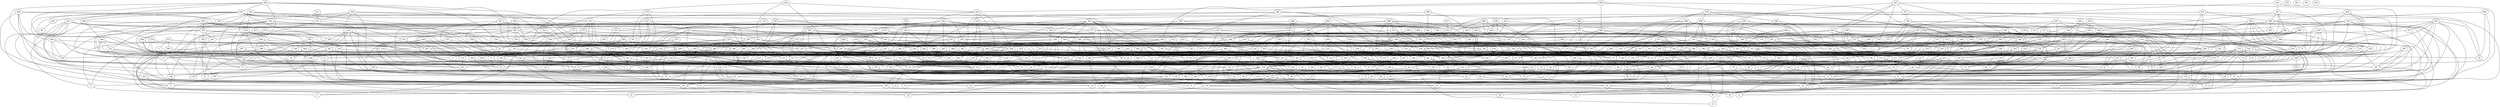 graph Gnp_Gilbert_n500_p001 {
0;
1;
2;
3;
4;
5;
6;
7;
8;
9;
10;
11;
12;
13;
14;
15;
16;
17;
18;
19;
20;
21;
22;
23;
24;
25;
26;
27;
28;
29;
30;
31;
32;
33;
34;
35;
36;
37;
38;
39;
40;
41;
42;
43;
44;
45;
46;
47;
48;
49;
50;
51;
52;
53;
54;
55;
56;
57;
58;
59;
60;
61;
62;
63;
64;
65;
66;
67;
68;
69;
70;
71;
72;
73;
74;
75;
76;
77;
78;
79;
80;
81;
82;
83;
84;
85;
86;
87;
88;
89;
90;
91;
92;
93;
94;
95;
96;
97;
98;
99;
100;
101;
102;
103;
104;
105;
106;
107;
108;
109;
110;
111;
112;
113;
114;
115;
116;
117;
118;
119;
120;
121;
122;
123;
124;
125;
126;
127;
128;
129;
130;
131;
132;
133;
134;
135;
136;
137;
138;
139;
140;
141;
142;
143;
144;
145;
146;
147;
148;
149;
150;
151;
152;
153;
154;
155;
156;
157;
158;
159;
160;
161;
162;
163;
164;
165;
166;
167;
168;
169;
170;
171;
172;
173;
174;
175;
176;
177;
178;
179;
180;
181;
182;
183;
184;
185;
186;
187;
188;
189;
190;
191;
192;
193;
194;
195;
196;
197;
198;
199;
200;
201;
202;
203;
204;
205;
206;
207;
208;
209;
210;
211;
212;
213;
214;
215;
216;
217;
218;
219;
220;
221;
222;
223;
224;
225;
226;
227;
228;
229;
230;
231;
232;
233;
234;
235;
236;
237;
238;
239;
240;
241;
242;
243;
244;
245;
246;
247;
248;
249;
250;
251;
252;
253;
254;
255;
256;
257;
258;
259;
260;
261;
262;
263;
264;
265;
266;
267;
268;
269;
270;
271;
272;
273;
274;
275;
276;
277;
278;
279;
280;
281;
282;
283;
284;
285;
286;
287;
288;
289;
290;
291;
292;
293;
294;
295;
296;
297;
298;
299;
300;
301;
302;
303;
304;
305;
306;
307;
308;
309;
310;
311;
312;
313;
314;
315;
316;
317;
318;
319;
320;
321;
322;
323;
324;
325;
326;
327;
328;
329;
330;
331;
332;
333;
334;
335;
336;
337;
338;
339;
340;
341;
342;
343;
344;
345;
346;
347;
348;
349;
350;
351;
352;
353;
354;
355;
356;
357;
358;
359;
360;
361;
362;
363;
364;
365;
366;
367;
368;
369;
370;
371;
372;
373;
374;
375;
376;
377;
378;
379;
380;
381;
382;
383;
384;
385;
386;
387;
388;
389;
390;
391;
392;
393;
394;
395;
396;
397;
398;
399;
400;
401;
402;
403;
404;
405;
406;
407;
408;
409;
410;
411;
412;
413;
414;
415;
416;
417;
418;
419;
420;
421;
422;
423;
424;
425;
426;
427;
428;
429;
430;
431;
432;
433;
434;
435;
436;
437;
438;
439;
440;
441;
442;
443;
444;
445;
446;
447;
448;
449;
450;
451;
452;
453;
454;
455;
456;
457;
458;
459;
460;
461;
462;
463;
464;
465;
466;
467;
468;
469;
470;
471;
472;
473;
474;
475;
476;
477;
478;
479;
480;
481;
482;
483;
484;
485;
486;
487;
488;
489;
490;
491;
492;
493;
494;
495;
496;
497;
498;
499;
2 -- 0;
24 -- 13;
26 -- 19;
27 -- 25;
30 -- 18;
31 -- 0;
36 -- 0;
37 -- 17;
49 -- 16;
54 -- 53;
55 -- 29;
59 -- 40;
60 -- 33;
65 -- 30;
66 -- 3;
66 -- 32;
70 -- 40;
71 -- 6;
71 -- 23;
73 -- 25;
74 -- 61;
76 -- 10;
76 -- 61;
77 -- 39;
77 -- 56;
80 -- 40;
81 -- 15;
81 -- 22;
85 -- 11;
87 -- 4;
88 -- 14;
90 -- 36;
91 -- 46;
92 -- 53;
96 -- 1;
96 -- 68;
99 -- 59;
100 -- 37;
102 -- 26;
102 -- 40;
106 -- 16;
106 -- 57;
106 -- 89;
108 -- 7;
109 -- 17;
111 -- 108;
112 -- 60;
113 -- 112;
114 -- 24;
114 -- 75;
115 -- 12;
115 -- 66;
115 -- 103;
116 -- 21;
118 -- 23;
119 -- 79;
120 -- 26;
120 -- 94;
122 -- 109;
124 -- 101;
125 -- 43;
125 -- 108;
126 -- 33;
126 -- 76;
127 -- 2;
127 -- 68;
129 -- 95;
129 -- 126;
130 -- 74;
131 -- 93;
132 -- 23;
132 -- 57;
132 -- 64;
133 -- 97;
133 -- 101;
135 -- 134;
137 -- 86;
138 -- 10;
138 -- 12;
139 -- 93;
140 -- 44;
141 -- 31;
141 -- 51;
141 -- 107;
142 -- 82;
142 -- 109;
143 -- 26;
144 -- 64;
145 -- 86;
145 -- 104;
146 -- 62;
147 -- 55;
147 -- 64;
148 -- 97;
150 -- 63;
150 -- 119;
152 -- 53;
152 -- 118;
153 -- 68;
154 -- 43;
154 -- 62;
154 -- 97;
154 -- 117;
155 -- 15;
155 -- 19;
155 -- 34;
155 -- 42;
155 -- 140;
156 -- 32;
156 -- 42;
156 -- 64;
157 -- 97;
157 -- 109;
158 -- 8;
158 -- 53;
161 -- 51;
161 -- 88;
161 -- 142;
162 -- 15;
163 -- 51;
163 -- 159;
164 -- 138;
165 -- 39;
167 -- 71;
167 -- 117;
168 -- 6;
168 -- 15;
168 -- 38;
168 -- 40;
168 -- 58;
168 -- 80;
168 -- 133;
169 -- 6;
171 -- 18;
172 -- 73;
173 -- 142;
174 -- 8;
174 -- 89;
175 -- 25;
176 -- 100;
176 -- 113;
176 -- 136;
176 -- 154;
178 -- 0;
178 -- 159;
180 -- 13;
181 -- 10;
181 -- 24;
181 -- 95;
181 -- 151;
183 -- 12;
184 -- 33;
184 -- 93;
185 -- 30;
185 -- 91;
185 -- 166;
186 -- 41;
186 -- 123;
187 -- 173;
188 -- 74;
188 -- 115;
190 -- 79;
190 -- 178;
190 -- 186;
191 -- 18;
191 -- 20;
191 -- 112;
192 -- 11;
192 -- 68;
193 -- 11;
193 -- 49;
193 -- 71;
194 -- 142;
194 -- 166;
195 -- 98;
196 -- 60;
196 -- 74;
196 -- 84;
196 -- 191;
197 -- 8;
197 -- 22;
197 -- 27;
197 -- 71;
198 -- 22;
198 -- 87;
198 -- 147;
199 -- 13;
199 -- 14;
199 -- 81;
199 -- 117;
200 -- 22;
200 -- 29;
200 -- 30;
200 -- 128;
201 -- 179;
202 -- 101;
202 -- 162;
203 -- 138;
204 -- 3;
205 -- 169;
206 -- 37;
206 -- 189;
207 -- 200;
208 -- 72;
208 -- 113;
209 -- 46;
209 -- 77;
209 -- 157;
209 -- 174;
210 -- 93;
210 -- 205;
211 -- 152;
212 -- 99;
212 -- 118;
212 -- 149;
213 -- 106;
213 -- 141;
214 -- 56;
215 -- 1;
215 -- 93;
216 -- 39;
216 -- 54;
216 -- 145;
216 -- 214;
217 -- 57;
217 -- 212;
218 -- 20;
218 -- 123;
218 -- 135;
218 -- 175;
219 -- 72;
219 -- 150;
220 -- 50;
220 -- 172;
221 -- 145;
221 -- 185;
222 -- 22;
222 -- 49;
222 -- 96;
223 -- 18;
223 -- 48;
223 -- 67;
224 -- 90;
224 -- 111;
224 -- 117;
225 -- 82;
225 -- 134;
225 -- 175;
226 -- 35;
226 -- 99;
227 -- 194;
227 -- 225;
228 -- 11;
228 -- 50;
228 -- 126;
228 -- 140;
228 -- 172;
228 -- 218;
229 -- 107;
229 -- 131;
229 -- 181;
229 -- 216;
230 -- 59;
230 -- 214;
231 -- 78;
232 -- 82;
232 -- 195;
233 -- 71;
233 -- 157;
234 -- 3;
234 -- 72;
234 -- 144;
235 -- 18;
235 -- 190;
236 -- 118;
236 -- 232;
238 -- 4;
238 -- 22;
238 -- 56;
238 -- 163;
238 -- 183;
239 -- 13;
239 -- 154;
239 -- 228;
240 -- 142;
241 -- 43;
241 -- 231;
242 -- 28;
243 -- 18;
243 -- 67;
243 -- 102;
243 -- 223;
245 -- 38;
245 -- 159;
245 -- 176;
245 -- 235;
246 -- 107;
246 -- 165;
246 -- 172;
247 -- 3;
247 -- 245;
248 -- 107;
248 -- 125;
248 -- 247;
249 -- 67;
249 -- 107;
249 -- 132;
249 -- 159;
250 -- 106;
250 -- 168;
251 -- 63;
251 -- 226;
251 -- 247;
252 -- 178;
253 -- 26;
253 -- 45;
253 -- 58;
254 -- 45;
254 -- 83;
254 -- 91;
254 -- 168;
254 -- 176;
255 -- 2;
255 -- 184;
255 -- 207;
257 -- 147;
257 -- 212;
257 -- 220;
258 -- 237;
259 -- 74;
259 -- 96;
259 -- 103;
259 -- 183;
260 -- 43;
260 -- 61;
260 -- 144;
261 -- 82;
261 -- 125;
261 -- 253;
262 -- 170;
262 -- 224;
263 -- 1;
263 -- 10;
263 -- 128;
263 -- 178;
264 -- 2;
264 -- 18;
264 -- 70;
264 -- 91;
264 -- 131;
264 -- 207;
265 -- 38;
265 -- 81;
265 -- 136;
265 -- 219;
266 -- 150;
267 -- 7;
267 -- 104;
267 -- 123;
267 -- 240;
268 -- 63;
268 -- 78;
268 -- 105;
269 -- 9;
269 -- 94;
269 -- 173;
269 -- 257;
269 -- 258;
269 -- 264;
270 -- 192;
271 -- 142;
271 -- 143;
271 -- 164;
272 -- 169;
272 -- 184;
272 -- 253;
273 -- 92;
274 -- 150;
274 -- 156;
274 -- 263;
275 -- 43;
275 -- 271;
276 -- 65;
276 -- 80;
276 -- 146;
276 -- 179;
276 -- 231;
277 -- 94;
277 -- 103;
277 -- 236;
278 -- 41;
278 -- 49;
278 -- 124;
278 -- 141;
278 -- 171;
279 -- 184;
279 -- 235;
279 -- 248;
280 -- 139;
280 -- 178;
281 -- 65;
281 -- 129;
282 -- 52;
282 -- 74;
282 -- 119;
282 -- 128;
282 -- 273;
283 -- 61;
283 -- 92;
284 -- 2;
284 -- 178;
285 -- 144;
285 -- 147;
285 -- 194;
285 -- 261;
286 -- 49;
286 -- 116;
286 -- 233;
287 -- 187;
287 -- 202;
287 -- 259;
288 -- 38;
288 -- 117;
288 -- 165;
288 -- 169;
288 -- 208;
288 -- 277;
289 -- 15;
290 -- 1;
290 -- 84;
290 -- 209;
291 -- 52;
292 -- 15;
293 -- 168;
293 -- 195;
294 -- 150;
294 -- 250;
295 -- 226;
296 -- 64;
296 -- 194;
297 -- 78;
298 -- 22;
298 -- 160;
299 -- 153;
299 -- 157;
299 -- 248;
299 -- 264;
300 -- 123;
300 -- 167;
300 -- 244;
301 -- 19;
301 -- 40;
301 -- 77;
301 -- 148;
302 -- 193;
303 -- 22;
303 -- 217;
303 -- 289;
304 -- 118;
304 -- 120;
305 -- 190;
305 -- 279;
305 -- 298;
306 -- 173;
306 -- 254;
306 -- 295;
307 -- 20;
307 -- 183;
308 -- 45;
308 -- 114;
308 -- 144;
308 -- 162;
308 -- 182;
308 -- 203;
308 -- 210;
309 -- 207;
309 -- 271;
309 -- 306;
310 -- 272;
311 -- 70;
311 -- 163;
311 -- 239;
312 -- 90;
312 -- 101;
312 -- 186;
312 -- 208;
313 -- 80;
313 -- 237;
313 -- 308;
314 -- 31;
314 -- 199;
315 -- 65;
315 -- 138;
315 -- 191;
315 -- 238;
316 -- 7;
316 -- 160;
316 -- 252;
316 -- 308;
317 -- 142;
317 -- 155;
317 -- 243;
318 -- 186;
318 -- 203;
318 -- 259;
318 -- 279;
319 -- 81;
319 -- 112;
319 -- 266;
319 -- 282;
320 -- 30;
320 -- 132;
320 -- 238;
320 -- 296;
320 -- 316;
321 -- 54;
321 -- 153;
321 -- 216;
322 -- 60;
322 -- 79;
322 -- 115;
322 -- 205;
322 -- 258;
323 -- 181;
324 -- 180;
324 -- 196;
324 -- 247;
324 -- 308;
325 -- 127;
325 -- 142;
325 -- 200;
326 -- 18;
326 -- 29;
326 -- 61;
326 -- 277;
327 -- 36;
327 -- 103;
327 -- 218;
328 -- 47;
328 -- 85;
328 -- 304;
329 -- 67;
329 -- 162;
329 -- 223;
329 -- 278;
330 -- 264;
330 -- 297;
331 -- 17;
331 -- 61;
331 -- 113;
331 -- 118;
331 -- 141;
333 -- 128;
333 -- 227;
333 -- 298;
334 -- 156;
335 -- 7;
335 -- 38;
335 -- 79;
335 -- 240;
336 -- 45;
337 -- 125;
337 -- 198;
338 -- 45;
338 -- 138;
338 -- 231;
338 -- 309;
339 -- 74;
339 -- 86;
340 -- 155;
340 -- 267;
341 -- 6;
341 -- 117;
341 -- 261;
341 -- 282;
341 -- 284;
342 -- 71;
342 -- 115;
342 -- 209;
343 -- 279;
343 -- 312;
344 -- 235;
345 -- 21;
345 -- 58;
345 -- 144;
347 -- 8;
347 -- 111;
347 -- 135;
347 -- 143;
347 -- 204;
347 -- 340;
348 -- 121;
349 -- 1;
349 -- 4;
349 -- 71;
349 -- 174;
349 -- 312;
350 -- 280;
351 -- 15;
351 -- 52;
351 -- 124;
351 -- 161;
351 -- 191;
351 -- 231;
352 -- 47;
352 -- 289;
354 -- 63;
354 -- 72;
354 -- 100;
354 -- 182;
354 -- 184;
354 -- 287;
354 -- 299;
354 -- 346;
356 -- 207;
356 -- 269;
357 -- 61;
357 -- 309;
358 -- 148;
358 -- 210;
358 -- 264;
358 -- 282;
358 -- 318;
359 -- 25;
359 -- 82;
359 -- 116;
360 -- 3;
360 -- 168;
360 -- 221;
362 -- 68;
362 -- 192;
362 -- 261;
363 -- 208;
363 -- 220;
363 -- 227;
363 -- 273;
364 -- 137;
364 -- 156;
364 -- 196;
364 -- 254;
364 -- 294;
365 -- 213;
365 -- 245;
365 -- 284;
365 -- 291;
366 -- 207;
366 -- 271;
366 -- 330;
367 -- 136;
368 -- 146;
368 -- 163;
368 -- 232;
368 -- 362;
369 -- 12;
369 -- 195;
369 -- 260;
369 -- 326;
370 -- 26;
371 -- 122;
371 -- 127;
372 -- 244;
372 -- 320;
373 -- 38;
373 -- 87;
373 -- 153;
373 -- 193;
374 -- 88;
374 -- 245;
374 -- 246;
374 -- 368;
375 -- 4;
375 -- 52;
376 -- 320;
377 -- 117;
377 -- 254;
377 -- 287;
378 -- 13;
378 -- 72;
378 -- 130;
378 -- 166;
378 -- 172;
379 -- 295;
379 -- 300;
379 -- 310;
380 -- 6;
380 -- 49;
380 -- 80;
380 -- 104;
380 -- 143;
381 -- 10;
381 -- 40;
381 -- 58;
381 -- 271;
381 -- 303;
381 -- 313;
382 -- 300;
382 -- 369;
384 -- 77;
384 -- 87;
384 -- 171;
384 -- 187;
385 -- 43;
385 -- 173;
385 -- 234;
385 -- 352;
385 -- 366;
385 -- 371;
386 -- 6;
386 -- 166;
386 -- 379;
387 -- 48;
387 -- 180;
387 -- 197;
387 -- 218;
387 -- 240;
387 -- 288;
387 -- 292;
387 -- 313;
387 -- 373;
388 -- 39;
388 -- 81;
388 -- 227;
388 -- 275;
388 -- 331;
389 -- 8;
389 -- 27;
389 -- 182;
389 -- 288;
390 -- 32;
390 -- 226;
391 -- 96;
391 -- 256;
391 -- 331;
391 -- 365;
391 -- 388;
392 -- 275;
392 -- 353;
393 -- 198;
393 -- 298;
394 -- 137;
394 -- 163;
394 -- 190;
394 -- 195;
394 -- 330;
395 -- 95;
395 -- 109;
395 -- 139;
395 -- 163;
395 -- 194;
395 -- 230;
396 -- 9;
396 -- 23;
396 -- 193;
396 -- 332;
396 -- 382;
397 -- 30;
397 -- 34;
397 -- 129;
397 -- 363;
397 -- 385;
398 -- 41;
398 -- 96;
399 -- 69;
399 -- 92;
399 -- 115;
399 -- 174;
399 -- 198;
399 -- 350;
400 -- 97;
400 -- 349;
400 -- 377;
401 -- 96;
401 -- 106;
401 -- 107;
401 -- 324;
401 -- 341;
401 -- 345;
402 -- 75;
402 -- 78;
402 -- 210;
402 -- 282;
402 -- 307;
402 -- 326;
402 -- 378;
403 -- 51;
403 -- 108;
403 -- 198;
403 -- 281;
403 -- 399;
404 -- 110;
404 -- 132;
404 -- 149;
404 -- 161;
404 -- 365;
405 -- 31;
405 -- 112;
406 -- 56;
406 -- 92;
406 -- 114;
406 -- 177;
406 -- 193;
406 -- 239;
407 -- 36;
407 -- 99;
407 -- 268;
408 -- 41;
408 -- 92;
408 -- 148;
408 -- 166;
408 -- 303;
408 -- 398;
409 -- 47;
409 -- 49;
409 -- 62;
409 -- 87;
409 -- 177;
409 -- 234;
409 -- 249;
411 -- 21;
411 -- 27;
411 -- 62;
411 -- 84;
411 -- 107;
411 -- 153;
411 -- 164;
411 -- 184;
411 -- 189;
411 -- 295;
412 -- 58;
412 -- 224;
412 -- 411;
413 -- 80;
413 -- 170;
413 -- 224;
414 -- 13;
414 -- 34;
414 -- 36;
414 -- 40;
414 -- 61;
414 -- 263;
414 -- 271;
414 -- 352;
414 -- 357;
415 -- 94;
415 -- 175;
415 -- 184;
416 -- 168;
416 -- 197;
417 -- 279;
418 -- 156;
419 -- 115;
419 -- 149;
419 -- 178;
420 -- 2;
420 -- 89;
420 -- 146;
420 -- 154;
420 -- 225;
420 -- 237;
421 -- 50;
421 -- 71;
421 -- 135;
421 -- 258;
421 -- 259;
421 -- 278;
421 -- 297;
422 -- 178;
422 -- 224;
422 -- 279;
423 -- 115;
423 -- 141;
424 -- 111;
424 -- 152;
424 -- 242;
424 -- 246;
424 -- 290;
424 -- 330;
424 -- 340;
424 -- 351;
424 -- 389;
424 -- 400;
425 -- 25;
425 -- 98;
426 -- 187;
426 -- 259;
427 -- 72;
427 -- 102;
427 -- 251;
427 -- 331;
427 -- 401;
428 -- 106;
428 -- 127;
428 -- 174;
428 -- 319;
428 -- 356;
428 -- 418;
429 -- 169;
429 -- 171;
429 -- 334;
429 -- 396;
430 -- 130;
430 -- 131;
430 -- 167;
430 -- 180;
430 -- 187;
430 -- 423;
431 -- 87;
431 -- 277;
431 -- 290;
432 -- 5;
432 -- 37;
432 -- 122;
432 -- 145;
432 -- 206;
433 -- 45;
433 -- 82;
433 -- 90;
433 -- 189;
433 -- 338;
433 -- 377;
434 -- 362;
435 -- 139;
435 -- 220;
435 -- 244;
435 -- 298;
435 -- 366;
436 -- 118;
436 -- 346;
436 -- 368;
437 -- 126;
437 -- 227;
437 -- 288;
437 -- 333;
437 -- 350;
437 -- 374;
438 -- 31;
438 -- 49;
438 -- 86;
438 -- 112;
438 -- 166;
438 -- 276;
438 -- 327;
438 -- 338;
439 -- 13;
439 -- 133;
439 -- 248;
439 -- 378;
440 -- 22;
440 -- 151;
440 -- 248;
440 -- 255;
440 -- 325;
440 -- 365;
441 -- 44;
441 -- 75;
441 -- 98;
441 -- 178;
441 -- 190;
442 -- 85;
442 -- 286;
443 -- 188;
443 -- 217;
443 -- 442;
444 -- 280;
444 -- 283;
444 -- 288;
444 -- 299;
445 -- 63;
445 -- 115;
445 -- 317;
445 -- 390;
446 -- 143;
446 -- 391;
446 -- 405;
446 -- 439;
447 -- 102;
447 -- 188;
447 -- 284;
447 -- 364;
447 -- 396;
448 -- 59;
448 -- 64;
448 -- 115;
448 -- 300;
449 -- 38;
449 -- 79;
449 -- 109;
449 -- 139;
449 -- 146;
449 -- 257;
449 -- 395;
450 -- 162;
450 -- 216;
450 -- 310;
451 -- 6;
451 -- 7;
451 -- 89;
451 -- 195;
451 -- 274;
451 -- 336;
451 -- 350;
451 -- 391;
451 -- 399;
452 -- 23;
452 -- 161;
452 -- 447;
453 -- 92;
453 -- 118;
453 -- 147;
453 -- 243;
453 -- 430;
454 -- 36;
454 -- 45;
454 -- 124;
454 -- 182;
454 -- 262;
454 -- 380;
454 -- 424;
454 -- 451;
455 -- 27;
455 -- 44;
455 -- 72;
455 -- 301;
455 -- 409;
456 -- 155;
456 -- 257;
456 -- 275;
457 -- 97;
457 -- 157;
457 -- 161;
457 -- 226;
457 -- 430;
457 -- 434;
458 -- 90;
458 -- 294;
458 -- 358;
458 -- 406;
458 -- 430;
459 -- 37;
459 -- 121;
459 -- 158;
459 -- 247;
459 -- 363;
459 -- 367;
460 -- 19;
460 -- 153;
460 -- 293;
460 -- 348;
460 -- 362;
461 -- 57;
461 -- 336;
462 -- 22;
462 -- 125;
462 -- 217;
462 -- 277;
462 -- 425;
463 -- 19;
463 -- 269;
463 -- 309;
463 -- 352;
464 -- 45;
464 -- 50;
464 -- 253;
464 -- 275;
464 -- 333;
464 -- 344;
465 -- 49;
465 -- 245;
465 -- 341;
465 -- 358;
466 -- 67;
466 -- 139;
466 -- 147;
466 -- 149;
466 -- 390;
467 -- 0;
467 -- 9;
467 -- 70;
467 -- 339;
467 -- 409;
468 -- 91;
468 -- 128;
468 -- 129;
468 -- 346;
468 -- 399;
468 -- 423;
469 -- 54;
469 -- 101;
469 -- 339;
470 -- 71;
470 -- 136;
470 -- 139;
470 -- 343;
470 -- 365;
470 -- 455;
470 -- 469;
471 -- 101;
471 -- 260;
471 -- 351;
471 -- 413;
472 -- 11;
472 -- 14;
472 -- 122;
472 -- 301;
472 -- 331;
473 -- 6;
473 -- 110;
473 -- 246;
473 -- 275;
473 -- 303;
473 -- 342;
473 -- 345;
474 -- 197;
474 -- 297;
474 -- 328;
474 -- 338;
474 -- 386;
474 -- 428;
475 -- 19;
475 -- 158;
475 -- 352;
476 -- 43;
477 -- 98;
477 -- 143;
477 -- 184;
477 -- 303;
477 -- 405;
478 -- 10;
478 -- 75;
478 -- 135;
478 -- 279;
478 -- 396;
479 -- 69;
479 -- 150;
479 -- 257;
479 -- 427;
479 -- 462;
480 -- 234;
480 -- 260;
480 -- 473;
481 -- 114;
481 -- 135;
481 -- 151;
481 -- 338;
481 -- 351;
482 -- 360;
482 -- 421;
482 -- 440;
483 -- 166;
483 -- 241;
483 -- 362;
484 -- 126;
484 -- 184;
484 -- 260;
484 -- 434;
485 -- 51;
485 -- 111;
485 -- 251;
485 -- 332;
485 -- 459;
486 -- 115;
486 -- 144;
486 -- 181;
486 -- 272;
486 -- 291;
486 -- 444;
487 -- 24;
487 -- 289;
487 -- 332;
487 -- 378;
487 -- 387;
488 -- 147;
488 -- 234;
488 -- 255;
488 -- 306;
488 -- 380;
488 -- 463;
488 -- 464;
488 -- 471;
489 -- 8;
489 -- 22;
489 -- 160;
489 -- 282;
489 -- 343;
489 -- 425;
490 -- 14;
490 -- 69;
490 -- 147;
490 -- 302;
490 -- 366;
490 -- 395;
490 -- 409;
491 -- 9;
491 -- 125;
492 -- 34;
492 -- 91;
492 -- 433;
493 -- 107;
493 -- 167;
493 -- 184;
493 -- 188;
493 -- 220;
493 -- 257;
493 -- 283;
493 -- 367;
493 -- 449;
493 -- 453;
494 -- 18;
494 -- 89;
494 -- 152;
494 -- 195;
494 -- 416;
494 -- 437;
495 -- 46;
495 -- 163;
495 -- 445;
496 -- 48;
496 -- 107;
496 -- 162;
496 -- 313;
496 -- 392;
497 -- 110;
497 -- 191;
497 -- 250;
497 -- 273;
497 -- 342;
497 -- 397;
497 -- 404;
498 -- 3;
498 -- 50;
498 -- 77;
498 -- 239;
498 -- 297;
498 -- 307;
498 -- 453;
499 -- 281;
499 -- 305;
499 -- 356;
}
